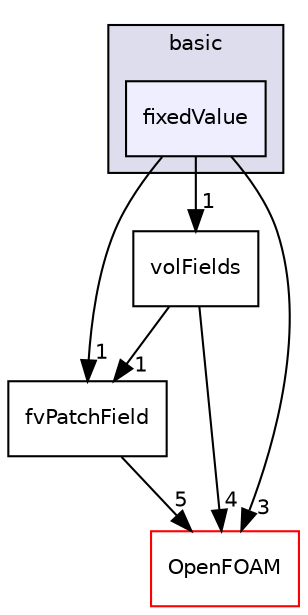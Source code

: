 digraph "src/finiteVolume/fields/fvPatchFields/basic/fixedValue" {
  bgcolor=transparent;
  compound=true
  node [ fontsize="10", fontname="Helvetica"];
  edge [ labelfontsize="10", labelfontname="Helvetica"];
  subgraph clusterdir_546b14c9025d30bb5b92fa069dbdd82c {
    graph [ bgcolor="#ddddee", pencolor="black", label="basic" fontname="Helvetica", fontsize="10", URL="dir_546b14c9025d30bb5b92fa069dbdd82c.html"]
  dir_b08207dba798d7588a6615c194403f6c [shape=box, label="fixedValue", style="filled", fillcolor="#eeeeff", pencolor="black", URL="dir_b08207dba798d7588a6615c194403f6c.html"];
  }
  dir_6b9423849569a7ee618201e7cfce9eaa [shape=box label="fvPatchField" URL="dir_6b9423849569a7ee618201e7cfce9eaa.html"];
  dir_bd8bf7fa65467c460a50eacc456ce356 [shape=box label="volFields" URL="dir_bd8bf7fa65467c460a50eacc456ce356.html"];
  dir_c5473ff19b20e6ec4dfe5c310b3778a8 [shape=box label="OpenFOAM" color="red" URL="dir_c5473ff19b20e6ec4dfe5c310b3778a8.html"];
  dir_6b9423849569a7ee618201e7cfce9eaa->dir_c5473ff19b20e6ec4dfe5c310b3778a8 [headlabel="5", labeldistance=1.5 headhref="dir_001017_001873.html"];
  dir_bd8bf7fa65467c460a50eacc456ce356->dir_6b9423849569a7ee618201e7cfce9eaa [headlabel="1", labeldistance=1.5 headhref="dir_001038_001017.html"];
  dir_bd8bf7fa65467c460a50eacc456ce356->dir_c5473ff19b20e6ec4dfe5c310b3778a8 [headlabel="4", labeldistance=1.5 headhref="dir_001038_001873.html"];
  dir_b08207dba798d7588a6615c194403f6c->dir_6b9423849569a7ee618201e7cfce9eaa [headlabel="1", labeldistance=1.5 headhref="dir_000925_001017.html"];
  dir_b08207dba798d7588a6615c194403f6c->dir_bd8bf7fa65467c460a50eacc456ce356 [headlabel="1", labeldistance=1.5 headhref="dir_000925_001038.html"];
  dir_b08207dba798d7588a6615c194403f6c->dir_c5473ff19b20e6ec4dfe5c310b3778a8 [headlabel="3", labeldistance=1.5 headhref="dir_000925_001873.html"];
}
